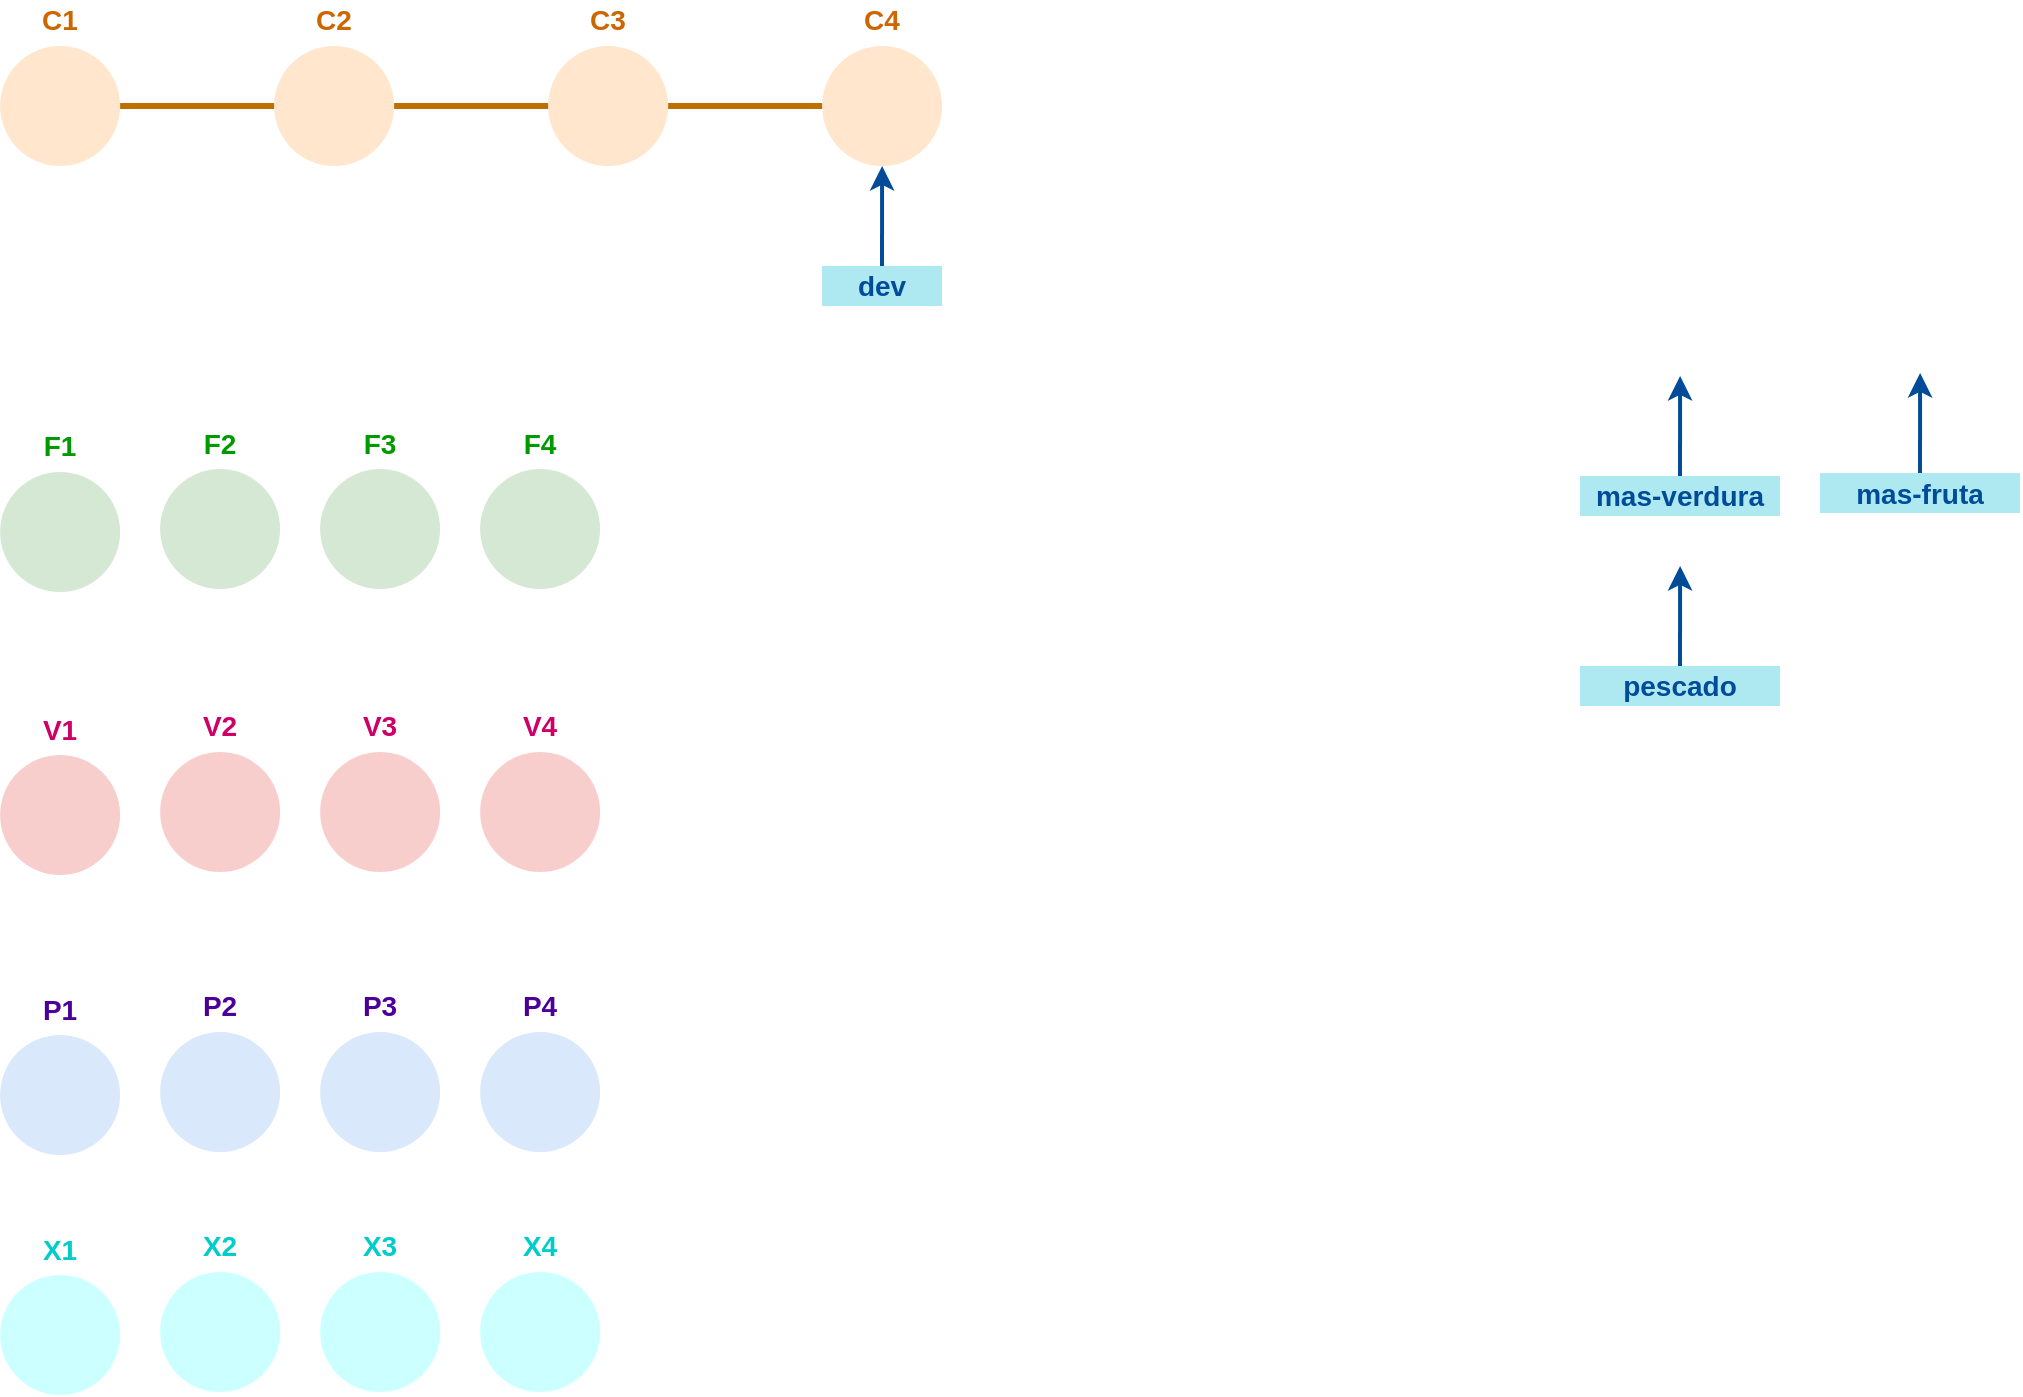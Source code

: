<mxfile version="12.1.3" type="device" pages="1"><diagram id="HAET5fpl5bqPvAFkC88v" name="Page-1"><mxGraphModel dx="1422" dy="766" grid="1" gridSize="10" guides="1" tooltips="1" connect="1" arrows="1" fold="1" page="1" pageScale="1" pageWidth="1169" pageHeight="827" math="0" shadow="0"><root><mxCell id="0"/><mxCell id="1" parent="0"/><mxCell id="OzglFJ8sJ1fg2wrmD4SC-4" value="" style="ellipse;whiteSpace=wrap;html=1;aspect=fixed;fillColor=#FFE6CC;strokeColor=none;" parent="1" vertex="1"><mxGeometry x="40.059" y="160" width="60" height="60" as="geometry"/></mxCell><mxCell id="OzglFJ8sJ1fg2wrmD4SC-5" value="" style="ellipse;whiteSpace=wrap;html=1;aspect=fixed;fillColor=#FFE6CC;strokeColor=none;" parent="1" vertex="1"><mxGeometry x="177.059" y="160" width="60" height="60" as="geometry"/></mxCell><mxCell id="OzglFJ8sJ1fg2wrmD4SC-6" value="" style="endArrow=none;html=1;entryX=1;entryY=0.5;entryDx=0;entryDy=0;exitX=0;exitY=0.5;exitDx=0;exitDy=0;endFill=0;fillColor=#f0a30a;strokeColor=#BD7000;strokeWidth=3;" parent="1" source="OzglFJ8sJ1fg2wrmD4SC-5" target="OzglFJ8sJ1fg2wrmD4SC-4" edge="1"><mxGeometry width="50" height="50" relative="1" as="geometry"><mxPoint x="40.059" y="310" as="sourcePoint"/><mxPoint x="90.059" y="260" as="targetPoint"/></mxGeometry></mxCell><mxCell id="OzglFJ8sJ1fg2wrmD4SC-7" value="C1" style="text;html=1;strokeColor=none;fillColor=none;align=center;verticalAlign=middle;whiteSpace=wrap;rounded=0;fontStyle=1;fontSize=14;fontColor=#CC6600;" parent="1" vertex="1"><mxGeometry x="50.059" y="137" width="40" height="20" as="geometry"/></mxCell><mxCell id="OzglFJ8sJ1fg2wrmD4SC-8" value="C2" style="text;html=1;strokeColor=none;fillColor=none;align=center;verticalAlign=middle;whiteSpace=wrap;rounded=0;fontStyle=1;fontSize=14;fontColor=#CC6600;" parent="1" vertex="1"><mxGeometry x="187.059" y="137" width="40" height="20" as="geometry"/></mxCell><mxCell id="OzglFJ8sJ1fg2wrmD4SC-9" value="" style="ellipse;whiteSpace=wrap;html=1;aspect=fixed;fillColor=#FFE6CC;strokeColor=none;" parent="1" vertex="1"><mxGeometry x="314.059" y="160" width="60" height="60" as="geometry"/></mxCell><mxCell id="OzglFJ8sJ1fg2wrmD4SC-10" value="" style="endArrow=none;html=1;entryX=1;entryY=0.5;entryDx=0;entryDy=0;exitX=0;exitY=0.5;exitDx=0;exitDy=0;endFill=0;fillColor=#f0a30a;strokeColor=#BD7000;strokeWidth=3;" parent="1" source="OzglFJ8sJ1fg2wrmD4SC-9" edge="1"><mxGeometry width="50" height="50" relative="1" as="geometry"><mxPoint x="177.059" y="310" as="sourcePoint"/><mxPoint x="237.059" y="190" as="targetPoint"/></mxGeometry></mxCell><mxCell id="OzglFJ8sJ1fg2wrmD4SC-11" value="C3" style="text;html=1;strokeColor=none;fillColor=none;align=center;verticalAlign=middle;whiteSpace=wrap;rounded=0;fontStyle=1;fontSize=14;fontColor=#CC6600;" parent="1" vertex="1"><mxGeometry x="324.059" y="137" width="40" height="20" as="geometry"/></mxCell><mxCell id="OzglFJ8sJ1fg2wrmD4SC-12" value="" style="ellipse;whiteSpace=wrap;html=1;aspect=fixed;fillColor=#FFE6CC;strokeColor=none;" parent="1" vertex="1"><mxGeometry x="451.059" y="160" width="60" height="60" as="geometry"/></mxCell><mxCell id="OzglFJ8sJ1fg2wrmD4SC-13" value="" style="endArrow=none;html=1;entryX=1;entryY=0.5;entryDx=0;entryDy=0;exitX=0;exitY=0.5;exitDx=0;exitDy=0;endFill=0;fillColor=#f0a30a;strokeColor=#BD7000;strokeWidth=3;" parent="1" source="OzglFJ8sJ1fg2wrmD4SC-12" edge="1"><mxGeometry width="50" height="50" relative="1" as="geometry"><mxPoint x="314.059" y="310" as="sourcePoint"/><mxPoint x="374.059" y="190" as="targetPoint"/></mxGeometry></mxCell><mxCell id="OzglFJ8sJ1fg2wrmD4SC-14" value="C4" style="text;html=1;strokeColor=none;fillColor=none;align=center;verticalAlign=middle;whiteSpace=wrap;rounded=0;fontStyle=1;fontSize=14;fontColor=#CC6600;" parent="1" vertex="1"><mxGeometry x="461.059" y="137" width="40" height="20" as="geometry"/></mxCell><mxCell id="mrfmCj64JZZggaUAGXXq-7" value="dev" style="text;html=1;strokeColor=none;fillColor=#AEE9F2;align=center;verticalAlign=middle;whiteSpace=wrap;rounded=0;fontStyle=1;fontSize=14;fontColor=#004C99;labelBorderColor=none;" parent="1" vertex="1"><mxGeometry x="451" y="270" width="60" height="20" as="geometry"/></mxCell><mxCell id="mrfmCj64JZZggaUAGXXq-12" value="" style="endArrow=classic;html=1;strokeColor=#004C99;fillColor=#FFB366;fontColor=#07733D;exitX=0.5;exitY=0;exitDx=0;exitDy=0;strokeWidth=2;entryX=0.5;entryY=1;entryDx=0;entryDy=0;" parent="1" source="mrfmCj64JZZggaUAGXXq-7" target="OzglFJ8sJ1fg2wrmD4SC-12" edge="1"><mxGeometry width="50" height="50" relative="1" as="geometry"><mxPoint x="354" y="280" as="sourcePoint"/><mxPoint x="510" y="230" as="targetPoint"/></mxGeometry></mxCell><mxCell id="--bKfY3CKymin9QX4QkJ-4" value="" style="ellipse;whiteSpace=wrap;html=1;aspect=fixed;fillColor=#d5e8d4;strokeColor=none;" parent="1" vertex="1"><mxGeometry x="40.059" y="373" width="60" height="60" as="geometry"/></mxCell><mxCell id="--bKfY3CKymin9QX4QkJ-5" value="F1" style="text;html=1;strokeColor=none;fillColor=none;align=center;verticalAlign=middle;whiteSpace=wrap;rounded=0;fontStyle=1;fontSize=14;fontColor=#009900;" parent="1" vertex="1"><mxGeometry x="50.059" y="350" width="40" height="20" as="geometry"/></mxCell><mxCell id="--bKfY3CKymin9QX4QkJ-6" value="" style="ellipse;whiteSpace=wrap;html=1;aspect=fixed;fillColor=#d5e8d4;strokeColor=none;" parent="1" vertex="1"><mxGeometry x="120.059" y="371.5" width="60" height="60" as="geometry"/></mxCell><mxCell id="--bKfY3CKymin9QX4QkJ-7" value="F2" style="text;html=1;strokeColor=none;fillColor=none;align=center;verticalAlign=middle;whiteSpace=wrap;rounded=0;fontStyle=1;fontSize=14;fontColor=#009900;" parent="1" vertex="1"><mxGeometry x="130.059" y="348.5" width="40" height="20" as="geometry"/></mxCell><mxCell id="--bKfY3CKymin9QX4QkJ-8" value="" style="ellipse;whiteSpace=wrap;html=1;aspect=fixed;fillColor=#d5e8d4;strokeColor=none;direction=south;" parent="1" vertex="1"><mxGeometry x="200.059" y="371.5" width="60" height="60" as="geometry"/></mxCell><mxCell id="--bKfY3CKymin9QX4QkJ-9" value="F3" style="text;html=1;strokeColor=none;fillColor=none;align=center;verticalAlign=middle;whiteSpace=wrap;rounded=0;fontStyle=1;fontSize=14;fontColor=#009900;" parent="1" vertex="1"><mxGeometry x="210.059" y="348.5" width="40" height="20" as="geometry"/></mxCell><mxCell id="--bKfY3CKymin9QX4QkJ-10" value="" style="ellipse;whiteSpace=wrap;html=1;aspect=fixed;fillColor=#d5e8d4;strokeColor=none;" parent="1" vertex="1"><mxGeometry x="280.059" y="371.5" width="60" height="60" as="geometry"/></mxCell><mxCell id="--bKfY3CKymin9QX4QkJ-11" value="F4" style="text;html=1;strokeColor=none;fillColor=none;align=center;verticalAlign=middle;whiteSpace=wrap;rounded=0;fontStyle=1;fontSize=14;fontColor=#009900;" parent="1" vertex="1"><mxGeometry x="290.059" y="348.5" width="40" height="20" as="geometry"/></mxCell><mxCell id="--bKfY3CKymin9QX4QkJ-16" value="" style="ellipse;whiteSpace=wrap;html=1;aspect=fixed;fillColor=#f8cecc;strokeColor=none;" parent="1" vertex="1"><mxGeometry x="40.059" y="514.5" width="60" height="60" as="geometry"/></mxCell><mxCell id="--bKfY3CKymin9QX4QkJ-17" value="V1" style="text;html=1;strokeColor=none;fillColor=none;align=center;verticalAlign=middle;whiteSpace=wrap;rounded=0;fontStyle=1;fontSize=14;fontColor=#CC0066;" parent="1" vertex="1"><mxGeometry x="50.059" y="491.5" width="40" height="20" as="geometry"/></mxCell><mxCell id="--bKfY3CKymin9QX4QkJ-18" value="" style="ellipse;whiteSpace=wrap;html=1;aspect=fixed;fillColor=#f8cecc;strokeColor=none;" parent="1" vertex="1"><mxGeometry x="120.059" y="513" width="60" height="60" as="geometry"/></mxCell><mxCell id="--bKfY3CKymin9QX4QkJ-19" value="V2" style="text;html=1;strokeColor=none;fillColor=none;align=center;verticalAlign=middle;whiteSpace=wrap;rounded=0;fontStyle=1;fontSize=14;fontColor=#CC0066;" parent="1" vertex="1"><mxGeometry x="130.059" y="490" width="40" height="20" as="geometry"/></mxCell><mxCell id="--bKfY3CKymin9QX4QkJ-20" value="" style="ellipse;whiteSpace=wrap;html=1;aspect=fixed;fillColor=#f8cecc;strokeColor=none;direction=south;" parent="1" vertex="1"><mxGeometry x="200.059" y="513" width="60" height="60" as="geometry"/></mxCell><mxCell id="--bKfY3CKymin9QX4QkJ-21" value="V3" style="text;html=1;strokeColor=none;fillColor=none;align=center;verticalAlign=middle;whiteSpace=wrap;rounded=0;fontStyle=1;fontSize=14;fontColor=#CC0066;" parent="1" vertex="1"><mxGeometry x="210.059" y="490" width="40" height="20" as="geometry"/></mxCell><mxCell id="--bKfY3CKymin9QX4QkJ-22" value="" style="ellipse;whiteSpace=wrap;html=1;aspect=fixed;fillColor=#f8cecc;strokeColor=none;" parent="1" vertex="1"><mxGeometry x="280.059" y="513" width="60" height="60" as="geometry"/></mxCell><mxCell id="--bKfY3CKymin9QX4QkJ-23" value="V4" style="text;html=1;strokeColor=none;fillColor=none;align=center;verticalAlign=middle;whiteSpace=wrap;rounded=0;fontStyle=1;fontSize=14;fontColor=#CC0066;" parent="1" vertex="1"><mxGeometry x="290.059" y="490" width="40" height="20" as="geometry"/></mxCell><mxCell id="--bKfY3CKymin9QX4QkJ-24" value="" style="ellipse;whiteSpace=wrap;html=1;aspect=fixed;fillColor=#dae8fc;strokeColor=none;" parent="1" vertex="1"><mxGeometry x="40.059" y="654.5" width="60" height="60" as="geometry"/></mxCell><mxCell id="--bKfY3CKymin9QX4QkJ-25" value="P1" style="text;html=1;strokeColor=none;fillColor=none;align=center;verticalAlign=middle;whiteSpace=wrap;rounded=0;fontStyle=1;fontSize=14;fontColor=#4C0099;" parent="1" vertex="1"><mxGeometry x="50.059" y="631.5" width="40" height="20" as="geometry"/></mxCell><mxCell id="--bKfY3CKymin9QX4QkJ-26" value="" style="ellipse;whiteSpace=wrap;html=1;aspect=fixed;fillColor=#dae8fc;strokeColor=none;" parent="1" vertex="1"><mxGeometry x="120.059" y="653" width="60" height="60" as="geometry"/></mxCell><mxCell id="--bKfY3CKymin9QX4QkJ-27" value="P2" style="text;html=1;strokeColor=none;fillColor=none;align=center;verticalAlign=middle;whiteSpace=wrap;rounded=0;fontStyle=1;fontSize=14;fontColor=#4C0099;" parent="1" vertex="1"><mxGeometry x="130.059" y="630" width="40" height="20" as="geometry"/></mxCell><mxCell id="--bKfY3CKymin9QX4QkJ-28" value="" style="ellipse;whiteSpace=wrap;html=1;aspect=fixed;fillColor=#dae8fc;strokeColor=none;direction=south;" parent="1" vertex="1"><mxGeometry x="200.059" y="653" width="60" height="60" as="geometry"/></mxCell><mxCell id="--bKfY3CKymin9QX4QkJ-29" value="P3" style="text;html=1;strokeColor=none;fillColor=none;align=center;verticalAlign=middle;whiteSpace=wrap;rounded=0;fontStyle=1;fontSize=14;fontColor=#4C0099;" parent="1" vertex="1"><mxGeometry x="210.059" y="630" width="40" height="20" as="geometry"/></mxCell><mxCell id="--bKfY3CKymin9QX4QkJ-30" value="" style="ellipse;whiteSpace=wrap;html=1;aspect=fixed;fillColor=#dae8fc;strokeColor=none;" parent="1" vertex="1"><mxGeometry x="280.059" y="653" width="60" height="60" as="geometry"/></mxCell><mxCell id="--bKfY3CKymin9QX4QkJ-31" value="P4" style="text;html=1;strokeColor=none;fillColor=none;align=center;verticalAlign=middle;whiteSpace=wrap;rounded=0;fontStyle=1;fontSize=14;fontColor=#4C0099;" parent="1" vertex="1"><mxGeometry x="290.059" y="630" width="40" height="20" as="geometry"/></mxCell><mxCell id="--bKfY3CKymin9QX4QkJ-32" value="" style="ellipse;whiteSpace=wrap;html=1;aspect=fixed;fillColor=#CCFFFF;strokeColor=none;" parent="1" vertex="1"><mxGeometry x="40.059" y="774.5" width="60" height="60" as="geometry"/></mxCell><mxCell id="--bKfY3CKymin9QX4QkJ-33" value="X1" style="text;html=1;strokeColor=none;fillColor=none;align=center;verticalAlign=middle;whiteSpace=wrap;rounded=0;fontStyle=1;fontSize=14;fontColor=#00CCCC;" parent="1" vertex="1"><mxGeometry x="50.059" y="751.5" width="40" height="20" as="geometry"/></mxCell><mxCell id="--bKfY3CKymin9QX4QkJ-34" value="" style="ellipse;whiteSpace=wrap;html=1;aspect=fixed;fillColor=#CCFFFF;strokeColor=none;" parent="1" vertex="1"><mxGeometry x="120.059" y="773" width="60" height="60" as="geometry"/></mxCell><mxCell id="--bKfY3CKymin9QX4QkJ-35" value="X2" style="text;html=1;strokeColor=none;fillColor=none;align=center;verticalAlign=middle;whiteSpace=wrap;rounded=0;fontStyle=1;fontSize=14;fontColor=#00CCCC;" parent="1" vertex="1"><mxGeometry x="130.059" y="750" width="40" height="20" as="geometry"/></mxCell><mxCell id="--bKfY3CKymin9QX4QkJ-36" value="" style="ellipse;whiteSpace=wrap;html=1;aspect=fixed;fillColor=#CCFFFF;strokeColor=none;direction=south;" parent="1" vertex="1"><mxGeometry x="200.059" y="773" width="60" height="60" as="geometry"/></mxCell><mxCell id="--bKfY3CKymin9QX4QkJ-37" value="X3" style="text;html=1;strokeColor=none;fillColor=none;align=center;verticalAlign=middle;whiteSpace=wrap;rounded=0;fontStyle=1;fontSize=14;fontColor=#00CCCC;" parent="1" vertex="1"><mxGeometry x="210.059" y="750" width="40" height="20" as="geometry"/></mxCell><mxCell id="--bKfY3CKymin9QX4QkJ-38" value="" style="ellipse;whiteSpace=wrap;html=1;aspect=fixed;fillColor=#CCFFFF;strokeColor=none;" parent="1" vertex="1"><mxGeometry x="280.059" y="773" width="60" height="60" as="geometry"/></mxCell><mxCell id="--bKfY3CKymin9QX4QkJ-39" value="X4" style="text;html=1;strokeColor=none;fillColor=none;align=center;verticalAlign=middle;whiteSpace=wrap;rounded=0;fontStyle=1;fontSize=14;fontColor=#00CCCC;" parent="1" vertex="1"><mxGeometry x="290.059" y="750" width="40" height="20" as="geometry"/></mxCell><mxCell id="--bKfY3CKymin9QX4QkJ-40" value="mas-verdura" style="text;html=1;strokeColor=none;fillColor=#AEE9F2;align=center;verticalAlign=middle;whiteSpace=wrap;rounded=0;fontStyle=1;fontSize=14;fontColor=#004C99;labelBorderColor=none;" parent="1" vertex="1"><mxGeometry x="830" y="375" width="100" height="20" as="geometry"/></mxCell><mxCell id="--bKfY3CKymin9QX4QkJ-41" value="" style="endArrow=classic;html=1;strokeColor=#004C99;fillColor=#FFB366;fontColor=#07733D;exitX=0.5;exitY=0;exitDx=0;exitDy=0;strokeWidth=2;entryX=0.5;entryY=1;entryDx=0;entryDy=0;" parent="1" source="--bKfY3CKymin9QX4QkJ-40" edge="1"><mxGeometry width="50" height="50" relative="1" as="geometry"><mxPoint x="753" y="385" as="sourcePoint"/><mxPoint x="880.059" y="325" as="targetPoint"/></mxGeometry></mxCell><mxCell id="--bKfY3CKymin9QX4QkJ-42" value="mas-fruta" style="text;html=1;strokeColor=none;fillColor=#AEE9F2;align=center;verticalAlign=middle;whiteSpace=wrap;rounded=0;fontStyle=1;fontSize=14;fontColor=#004C99;labelBorderColor=none;" parent="1" vertex="1"><mxGeometry x="950" y="373.5" width="100" height="20" as="geometry"/></mxCell><mxCell id="--bKfY3CKymin9QX4QkJ-43" value="" style="endArrow=classic;html=1;strokeColor=#004C99;fillColor=#FFB366;fontColor=#07733D;exitX=0.5;exitY=0;exitDx=0;exitDy=0;strokeWidth=2;entryX=0.5;entryY=1;entryDx=0;entryDy=0;" parent="1" source="--bKfY3CKymin9QX4QkJ-42" edge="1"><mxGeometry width="50" height="50" relative="1" as="geometry"><mxPoint x="873" y="383.5" as="sourcePoint"/><mxPoint x="1000.059" y="323.5" as="targetPoint"/></mxGeometry></mxCell><mxCell id="--bKfY3CKymin9QX4QkJ-44" value="pescado" style="text;html=1;strokeColor=none;fillColor=#AEE9F2;align=center;verticalAlign=middle;whiteSpace=wrap;rounded=0;fontStyle=1;fontSize=14;fontColor=#004C99;labelBorderColor=none;" parent="1" vertex="1"><mxGeometry x="830" y="470" width="100" height="20" as="geometry"/></mxCell><mxCell id="--bKfY3CKymin9QX4QkJ-45" value="" style="endArrow=classic;html=1;strokeColor=#004C99;fillColor=#FFB366;fontColor=#07733D;exitX=0.5;exitY=0;exitDx=0;exitDy=0;strokeWidth=2;entryX=0.5;entryY=1;entryDx=0;entryDy=0;" parent="1" source="--bKfY3CKymin9QX4QkJ-44" edge="1"><mxGeometry width="50" height="50" relative="1" as="geometry"><mxPoint x="753" y="480" as="sourcePoint"/><mxPoint x="880.059" y="420" as="targetPoint"/></mxGeometry></mxCell></root></mxGraphModel></diagram></mxfile>